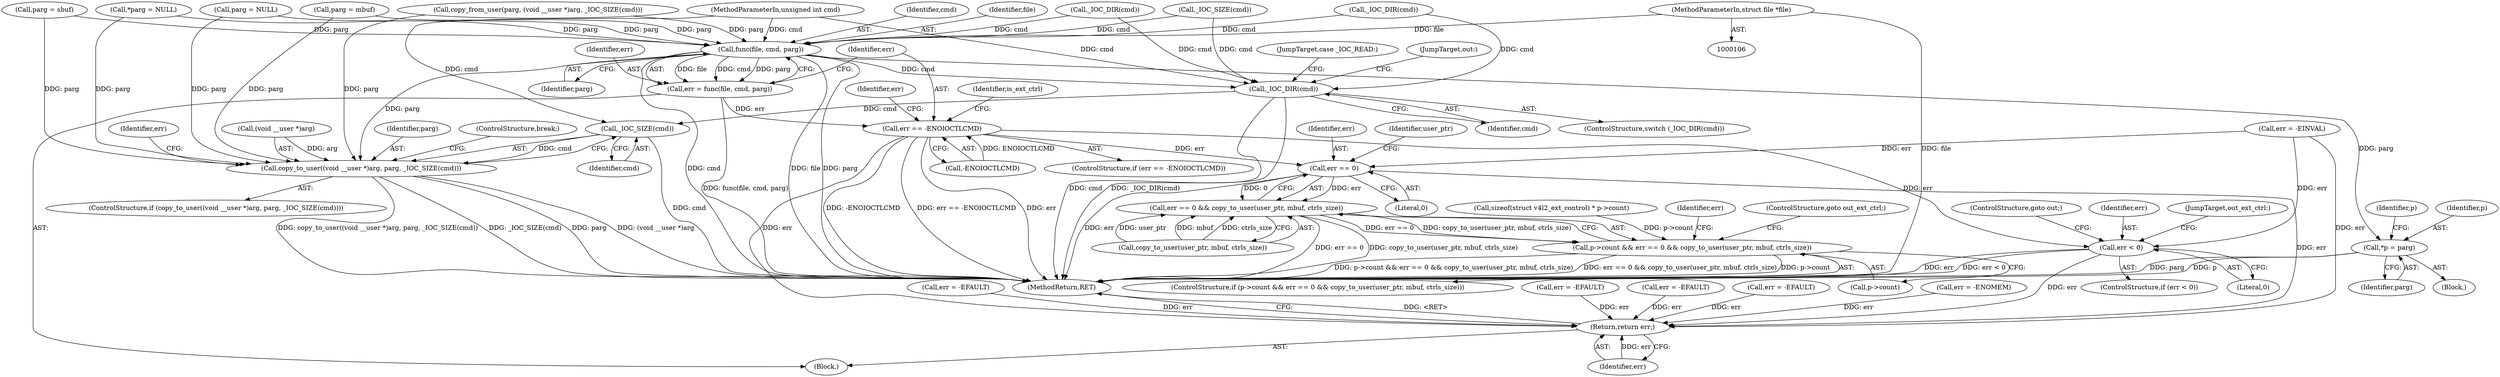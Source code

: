 digraph "1_linux_fc0a80798576f80ca10b3f6c9c7097f12fd1d64e_0@pointer" {
"1000107" [label="(MethodParameterIn,struct file *file)"];
"1000271" [label="(Call,func(file, cmd, parg))"];
"1000269" [label="(Call,err = func(file, cmd, parg))"];
"1000276" [label="(Call,err == -ENOIOCTLCMD)"];
"1000304" [label="(Call,err == 0)"];
"1000303" [label="(Call,err == 0 && copy_to_user(user_ptr, mbuf, ctrls_size))"];
"1000299" [label="(Call,p->count && err == 0 && copy_to_user(user_ptr, mbuf, ctrls_size))"];
"1000343" [label="(Return,return err;)"];
"1000317" [label="(Call,err < 0)"];
"1000288" [label="(Call,*p = parg)"];
"1000323" [label="(Call,_IOC_DIR(cmd))"];
"1000333" [label="(Call,_IOC_SIZE(cmd))"];
"1000328" [label="(Call,copy_to_user((void __user *)arg, parg, _IOC_SIZE(cmd)))"];
"1000285" [label="(Identifier,is_ext_ctrl)"];
"1000108" [label="(MethodParameterIn,unsigned int cmd)"];
"1000324" [label="(Identifier,cmd)"];
"1000343" [label="(Return,return err;)"];
"1000307" [label="(Call,copy_to_user(user_ptr, mbuf, ctrls_size))"];
"1000184" [label="(Call,parg = mbuf)"];
"1000326" [label="(JumpTarget,case _IOC_READ:)"];
"1000312" [label="(Identifier,err)"];
"1000274" [label="(Identifier,parg)"];
"1000111" [label="(Block,)"];
"1000277" [label="(Identifier,err)"];
"1000308" [label="(Identifier,user_ptr)"];
"1000332" [label="(Identifier,parg)"];
"1000315" [label="(ControlStructure,goto out_ext_ctrl;)"];
"1000303" [label="(Call,err == 0 && copy_to_user(user_ptr, mbuf, ctrls_size))"];
"1000278" [label="(Call,-ENOIOCTLCMD)"];
"1000197" [label="(Call,copy_from_user(parg, (void __user *)arg, _IOC_SIZE(cmd)))"];
"1000288" [label="(Call,*p = parg)"];
"1000299" [label="(Call,p->count && err == 0 && copy_to_user(user_ptr, mbuf, ctrls_size))"];
"1000298" [label="(ControlStructure,if (p->count && err == 0 && copy_to_user(user_ptr, mbuf, ctrls_size)))"];
"1000340" [label="(JumpTarget,out:)"];
"1000333" [label="(Call,_IOC_SIZE(cmd))"];
"1000286" [label="(Block,)"];
"1000166" [label="(Call,parg = sbuf)"];
"1000270" [label="(Identifier,err)"];
"1000275" [label="(ControlStructure,if (err == -ENOIOCTLCMD))"];
"1000311" [label="(Call,err = -EFAULT)"];
"1000293" [label="(Identifier,p)"];
"1000118" [label="(Call,*parg = NULL)"];
"1000319" [label="(Literal,0)"];
"1000193" [label="(Call,_IOC_DIR(cmd))"];
"1000328" [label="(Call,copy_to_user((void __user *)arg, parg, _IOC_SIZE(cmd)))"];
"1000323" [label="(Call,_IOC_DIR(cmd))"];
"1000276" [label="(Call,err == -ENOIOCTLCMD)"];
"1000300" [label="(Call,p->count)"];
"1000304" [label="(Call,err == 0)"];
"1000254" [label="(Call,err = -EFAULT)"];
"1000322" [label="(ControlStructure,switch (_IOC_DIR(cmd)))"];
"1000320" [label="(ControlStructure,goto out;)"];
"1000187" [label="(Call,err = -EFAULT)"];
"1000318" [label="(Identifier,err)"];
"1000281" [label="(Identifier,err)"];
"1000345" [label="(MethodReturn,RET)"];
"1000272" [label="(Identifier,file)"];
"1000306" [label="(Literal,0)"];
"1000269" [label="(Call,err = func(file, cmd, parg))"];
"1000149" [label="(Call,_IOC_DIR(cmd))"];
"1000335" [label="(Call,err = -EFAULT)"];
"1000339" [label="(ControlStructure,break;)"];
"1000344" [label="(Identifier,err)"];
"1000273" [label="(Identifier,cmd)"];
"1000280" [label="(Call,err = -EINVAL)"];
"1000317" [label="(Call,err < 0)"];
"1000289" [label="(Identifier,p)"];
"1000107" [label="(MethodParameterIn,struct file *file)"];
"1000334" [label="(Identifier,cmd)"];
"1000336" [label="(Identifier,err)"];
"1000321" [label="(JumpTarget,out_ext_ctrl:)"];
"1000271" [label="(Call,func(file, cmd, parg))"];
"1000245" [label="(Call,err = -ENOMEM)"];
"1000234" [label="(Call,sizeof(struct v4l2_ext_control) * p->count)"];
"1000316" [label="(ControlStructure,if (err < 0))"];
"1000329" [label="(Call,(void __user *)arg)"];
"1000202" [label="(Call,_IOC_SIZE(cmd))"];
"1000153" [label="(Call,parg = NULL)"];
"1000305" [label="(Identifier,err)"];
"1000327" [label="(ControlStructure,if (copy_to_user((void __user *)arg, parg, _IOC_SIZE(cmd))))"];
"1000290" [label="(Identifier,parg)"];
"1000107" -> "1000106"  [label="AST: "];
"1000107" -> "1000345"  [label="DDG: file"];
"1000107" -> "1000271"  [label="DDG: file"];
"1000271" -> "1000269"  [label="AST: "];
"1000271" -> "1000274"  [label="CFG: "];
"1000272" -> "1000271"  [label="AST: "];
"1000273" -> "1000271"  [label="AST: "];
"1000274" -> "1000271"  [label="AST: "];
"1000269" -> "1000271"  [label="CFG: "];
"1000271" -> "1000345"  [label="DDG: parg"];
"1000271" -> "1000345"  [label="DDG: cmd"];
"1000271" -> "1000345"  [label="DDG: file"];
"1000271" -> "1000269"  [label="DDG: file"];
"1000271" -> "1000269"  [label="DDG: cmd"];
"1000271" -> "1000269"  [label="DDG: parg"];
"1000193" -> "1000271"  [label="DDG: cmd"];
"1000202" -> "1000271"  [label="DDG: cmd"];
"1000149" -> "1000271"  [label="DDG: cmd"];
"1000108" -> "1000271"  [label="DDG: cmd"];
"1000184" -> "1000271"  [label="DDG: parg"];
"1000166" -> "1000271"  [label="DDG: parg"];
"1000118" -> "1000271"  [label="DDG: parg"];
"1000197" -> "1000271"  [label="DDG: parg"];
"1000153" -> "1000271"  [label="DDG: parg"];
"1000271" -> "1000288"  [label="DDG: parg"];
"1000271" -> "1000323"  [label="DDG: cmd"];
"1000271" -> "1000328"  [label="DDG: parg"];
"1000269" -> "1000111"  [label="AST: "];
"1000270" -> "1000269"  [label="AST: "];
"1000277" -> "1000269"  [label="CFG: "];
"1000269" -> "1000345"  [label="DDG: func(file, cmd, parg)"];
"1000269" -> "1000276"  [label="DDG: err"];
"1000276" -> "1000275"  [label="AST: "];
"1000276" -> "1000278"  [label="CFG: "];
"1000277" -> "1000276"  [label="AST: "];
"1000278" -> "1000276"  [label="AST: "];
"1000281" -> "1000276"  [label="CFG: "];
"1000285" -> "1000276"  [label="CFG: "];
"1000276" -> "1000345"  [label="DDG: -ENOIOCTLCMD"];
"1000276" -> "1000345"  [label="DDG: err == -ENOIOCTLCMD"];
"1000276" -> "1000345"  [label="DDG: err"];
"1000278" -> "1000276"  [label="DDG: ENOIOCTLCMD"];
"1000276" -> "1000304"  [label="DDG: err"];
"1000276" -> "1000317"  [label="DDG: err"];
"1000276" -> "1000343"  [label="DDG: err"];
"1000304" -> "1000303"  [label="AST: "];
"1000304" -> "1000306"  [label="CFG: "];
"1000305" -> "1000304"  [label="AST: "];
"1000306" -> "1000304"  [label="AST: "];
"1000308" -> "1000304"  [label="CFG: "];
"1000303" -> "1000304"  [label="CFG: "];
"1000304" -> "1000345"  [label="DDG: err"];
"1000304" -> "1000303"  [label="DDG: err"];
"1000304" -> "1000303"  [label="DDG: 0"];
"1000280" -> "1000304"  [label="DDG: err"];
"1000304" -> "1000343"  [label="DDG: err"];
"1000303" -> "1000299"  [label="AST: "];
"1000303" -> "1000307"  [label="CFG: "];
"1000307" -> "1000303"  [label="AST: "];
"1000299" -> "1000303"  [label="CFG: "];
"1000303" -> "1000345"  [label="DDG: err == 0"];
"1000303" -> "1000345"  [label="DDG: copy_to_user(user_ptr, mbuf, ctrls_size)"];
"1000303" -> "1000299"  [label="DDG: err == 0"];
"1000303" -> "1000299"  [label="DDG: copy_to_user(user_ptr, mbuf, ctrls_size)"];
"1000307" -> "1000303"  [label="DDG: user_ptr"];
"1000307" -> "1000303"  [label="DDG: mbuf"];
"1000307" -> "1000303"  [label="DDG: ctrls_size"];
"1000299" -> "1000298"  [label="AST: "];
"1000299" -> "1000300"  [label="CFG: "];
"1000300" -> "1000299"  [label="AST: "];
"1000312" -> "1000299"  [label="CFG: "];
"1000315" -> "1000299"  [label="CFG: "];
"1000299" -> "1000345"  [label="DDG: p->count && err == 0 && copy_to_user(user_ptr, mbuf, ctrls_size)"];
"1000299" -> "1000345"  [label="DDG: err == 0 && copy_to_user(user_ptr, mbuf, ctrls_size)"];
"1000299" -> "1000345"  [label="DDG: p->count"];
"1000234" -> "1000299"  [label="DDG: p->count"];
"1000343" -> "1000111"  [label="AST: "];
"1000343" -> "1000344"  [label="CFG: "];
"1000344" -> "1000343"  [label="AST: "];
"1000345" -> "1000343"  [label="CFG: "];
"1000343" -> "1000345"  [label="DDG: <RET>"];
"1000344" -> "1000343"  [label="DDG: err"];
"1000187" -> "1000343"  [label="DDG: err"];
"1000311" -> "1000343"  [label="DDG: err"];
"1000335" -> "1000343"  [label="DDG: err"];
"1000317" -> "1000343"  [label="DDG: err"];
"1000254" -> "1000343"  [label="DDG: err"];
"1000280" -> "1000343"  [label="DDG: err"];
"1000245" -> "1000343"  [label="DDG: err"];
"1000317" -> "1000316"  [label="AST: "];
"1000317" -> "1000319"  [label="CFG: "];
"1000318" -> "1000317"  [label="AST: "];
"1000319" -> "1000317"  [label="AST: "];
"1000320" -> "1000317"  [label="CFG: "];
"1000321" -> "1000317"  [label="CFG: "];
"1000317" -> "1000345"  [label="DDG: err"];
"1000317" -> "1000345"  [label="DDG: err < 0"];
"1000280" -> "1000317"  [label="DDG: err"];
"1000288" -> "1000286"  [label="AST: "];
"1000288" -> "1000290"  [label="CFG: "];
"1000289" -> "1000288"  [label="AST: "];
"1000290" -> "1000288"  [label="AST: "];
"1000293" -> "1000288"  [label="CFG: "];
"1000288" -> "1000345"  [label="DDG: parg"];
"1000288" -> "1000345"  [label="DDG: p"];
"1000323" -> "1000322"  [label="AST: "];
"1000323" -> "1000324"  [label="CFG: "];
"1000324" -> "1000323"  [label="AST: "];
"1000326" -> "1000323"  [label="CFG: "];
"1000340" -> "1000323"  [label="CFG: "];
"1000323" -> "1000345"  [label="DDG: cmd"];
"1000323" -> "1000345"  [label="DDG: _IOC_DIR(cmd)"];
"1000193" -> "1000323"  [label="DDG: cmd"];
"1000202" -> "1000323"  [label="DDG: cmd"];
"1000149" -> "1000323"  [label="DDG: cmd"];
"1000108" -> "1000323"  [label="DDG: cmd"];
"1000323" -> "1000333"  [label="DDG: cmd"];
"1000333" -> "1000328"  [label="AST: "];
"1000333" -> "1000334"  [label="CFG: "];
"1000334" -> "1000333"  [label="AST: "];
"1000328" -> "1000333"  [label="CFG: "];
"1000333" -> "1000345"  [label="DDG: cmd"];
"1000333" -> "1000328"  [label="DDG: cmd"];
"1000108" -> "1000333"  [label="DDG: cmd"];
"1000328" -> "1000327"  [label="AST: "];
"1000329" -> "1000328"  [label="AST: "];
"1000332" -> "1000328"  [label="AST: "];
"1000336" -> "1000328"  [label="CFG: "];
"1000339" -> "1000328"  [label="CFG: "];
"1000328" -> "1000345"  [label="DDG: copy_to_user((void __user *)arg, parg, _IOC_SIZE(cmd))"];
"1000328" -> "1000345"  [label="DDG: _IOC_SIZE(cmd)"];
"1000328" -> "1000345"  [label="DDG: parg"];
"1000328" -> "1000345"  [label="DDG: (void __user *)arg"];
"1000329" -> "1000328"  [label="DDG: arg"];
"1000184" -> "1000328"  [label="DDG: parg"];
"1000166" -> "1000328"  [label="DDG: parg"];
"1000153" -> "1000328"  [label="DDG: parg"];
"1000118" -> "1000328"  [label="DDG: parg"];
"1000197" -> "1000328"  [label="DDG: parg"];
}
